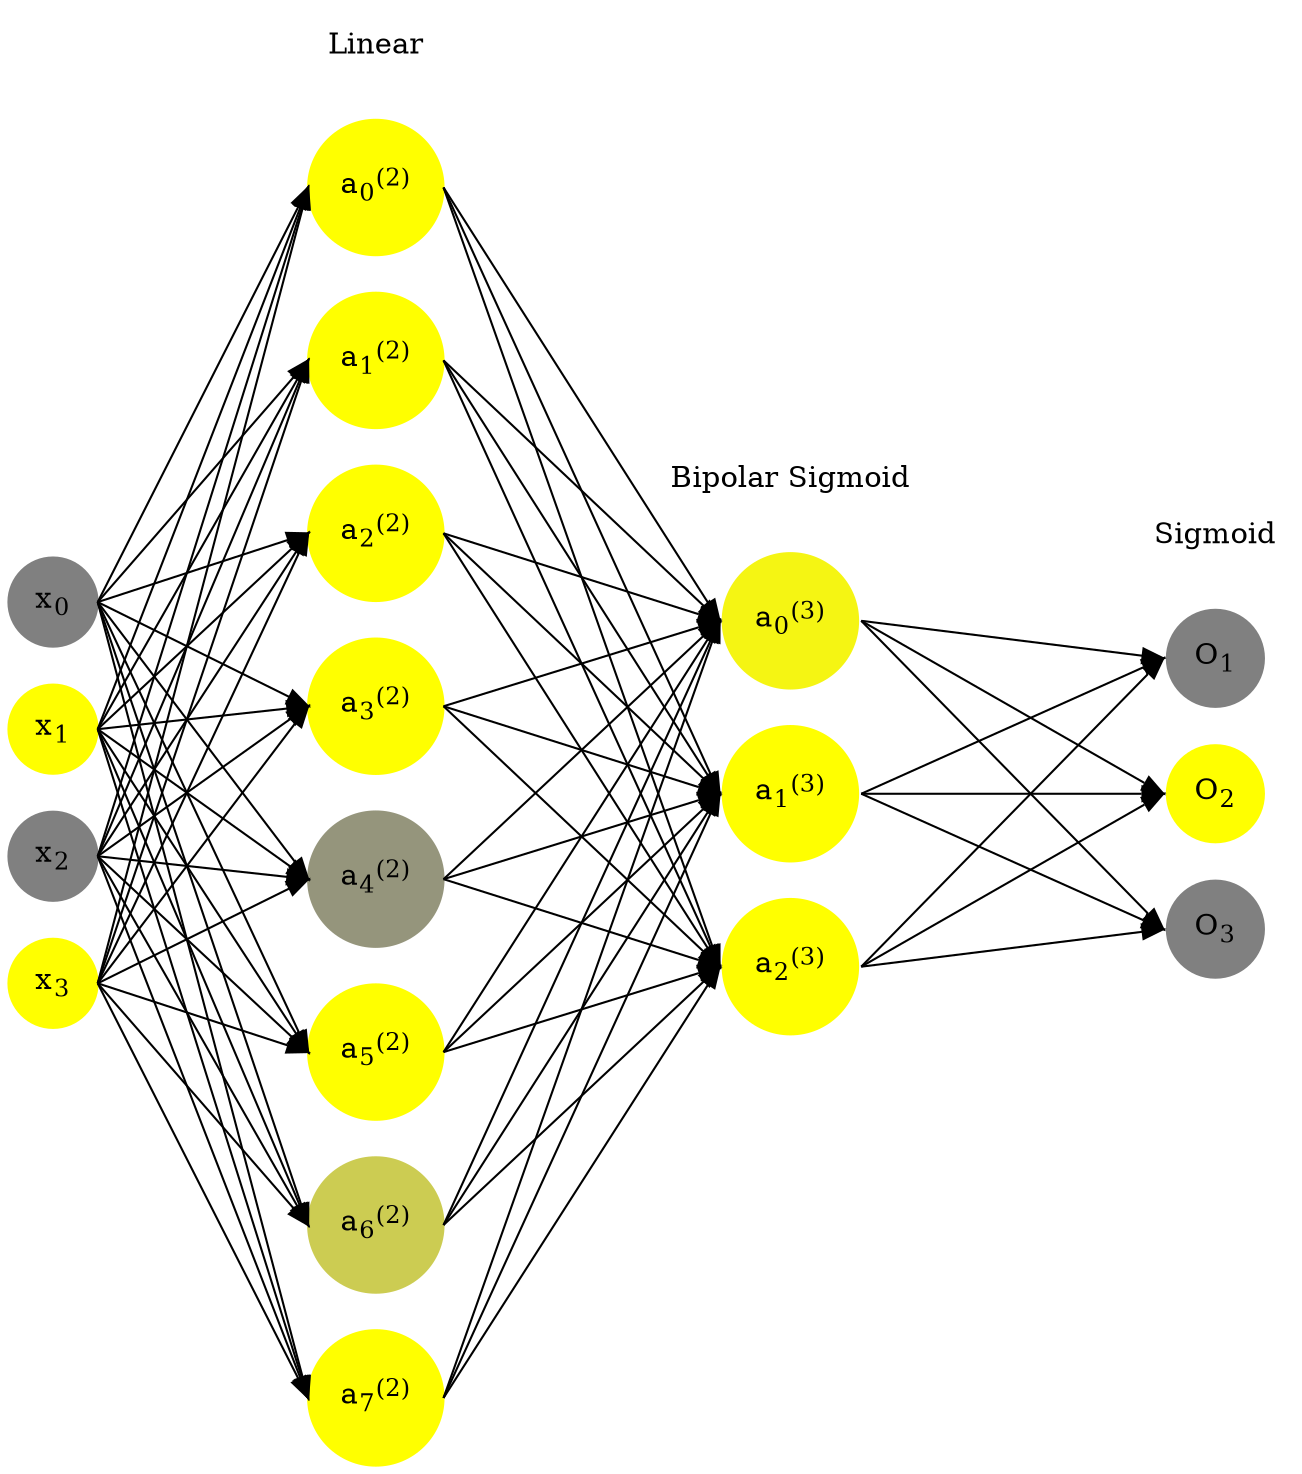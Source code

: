 digraph G {
	rankdir = LR;
	splines=false;
	edge[style=invis];
	ranksep= 1.4;
	{
	node [shape=circle, color="0.1667, 0.0, 0.5", style=filled, fillcolor="0.1667, 0.0, 0.5"];
	x0 [label=<x<sub>0</sub>>];
	}
	{
	node [shape=circle, color="0.1667, 1.0, 1.0", style=filled, fillcolor="0.1667, 1.0, 1.0"];
	x1 [label=<x<sub>1</sub>>];
	}
	{
	node [shape=circle, color="0.1667, 0.0, 0.5", style=filled, fillcolor="0.1667, 0.0, 0.5"];
	x2 [label=<x<sub>2</sub>>];
	}
	{
	node [shape=circle, color="0.1667, 1.0, 1.0", style=filled, fillcolor="0.1667, 1.0, 1.0"];
	x3 [label=<x<sub>3</sub>>];
	}
	{
	node [shape=circle, color="0.1667, 1.505967, 1.252983", style=filled, fillcolor="0.1667, 1.505967, 1.252983"];
	a02 [label=<a<sub>0</sub><sup>(2)</sup>>];
	}
	{
	node [shape=circle, color="0.1667, 2.197143, 1.598571", style=filled, fillcolor="0.1667, 2.197143, 1.598571"];
	a12 [label=<a<sub>1</sub><sup>(2)</sup>>];
	}
	{
	node [shape=circle, color="0.1667, 1.793281, 1.396640", style=filled, fillcolor="0.1667, 1.793281, 1.396640"];
	a22 [label=<a<sub>2</sub><sup>(2)</sup>>];
	}
	{
	node [shape=circle, color="0.1667, 2.347089, 1.673544", style=filled, fillcolor="0.1667, 2.347089, 1.673544"];
	a32 [label=<a<sub>3</sub><sup>(2)</sup>>];
	}
	{
	node [shape=circle, color="0.1667, 0.170719, 0.585359", style=filled, fillcolor="0.1667, 0.170719, 0.585359"];
	a42 [label=<a<sub>4</sub><sup>(2)</sup>>];
	}
	{
	node [shape=circle, color="0.1667, 2.456637, 1.728318", style=filled, fillcolor="0.1667, 2.456637, 1.728318"];
	a52 [label=<a<sub>5</sub><sup>(2)</sup>>];
	}
	{
	node [shape=circle, color="0.1667, 0.597615, 0.798808", style=filled, fillcolor="0.1667, 0.597615, 0.798808"];
	a62 [label=<a<sub>6</sub><sup>(2)</sup>>];
	}
	{
	node [shape=circle, color="0.1667, 4.188925, 2.594462", style=filled, fillcolor="0.1667, 4.188925, 2.594462"];
	a72 [label=<a<sub>7</sub><sup>(2)</sup>>];
	}
	{
	node [shape=circle, color="0.1667, 0.920010, 0.960005", style=filled, fillcolor="0.1667, 0.920010, 0.960005"];
	a03 [label=<a<sub>0</sub><sup>(3)</sup>>];
	}
	{
	node [shape=circle, color="0.1667, 1.000000, 1.000000", style=filled, fillcolor="0.1667, 1.000000, 1.000000"];
	a13 [label=<a<sub>1</sub><sup>(3)</sup>>];
	}
	{
	node [shape=circle, color="0.1667, 0.999938, 0.999969", style=filled, fillcolor="0.1667, 0.999938, 0.999969"];
	a23 [label=<a<sub>2</sub><sup>(3)</sup>>];
	}
	{
	node [shape=circle, color="0.1667, 0.0, 0.5", style=filled, fillcolor="0.1667, 0.0, 0.5"];
	O1 [label=<O<sub>1</sub>>];
	}
	{
	node [shape=circle, color="0.1667, 1.0, 1.0", style=filled, fillcolor="0.1667, 1.0, 1.0"];
	O2 [label=<O<sub>2</sub>>];
	}
	{
	node [shape=circle, color="0.1667, 0.0, 0.5", style=filled, fillcolor="0.1667, 0.0, 0.5"];
	O3 [label=<O<sub>3</sub>>];
	}
	{
	rank=same;
	x0->x1->x2->x3;
	}
	{
	rank=same;
	a02->a12->a22->a32->a42->a52->a62->a72;
	}
	{
	rank=same;
	a03->a13->a23;
	}
	{
	rank=same;
	O1->O2->O3;
	}
	l1 [shape=plaintext,label="Linear"];
	l1->a02;
	{rank=same; l1;a02};
	l2 [shape=plaintext,label="Bipolar Sigmoid"];
	l2->a03;
	{rank=same; l2;a03};
	l3 [shape=plaintext,label="Sigmoid"];
	l3->O1;
	{rank=same; l3;O1};
edge[style=solid, tailport=e, headport=w];
	{x0;x1;x2;x3} -> {a02;a12;a22;a32;a42;a52;a62;a72};
	{a02;a12;a22;a32;a42;a52;a62;a72} -> {a03;a13;a23};
	{a03;a13;a23} -> {O1,O2,O3};
}